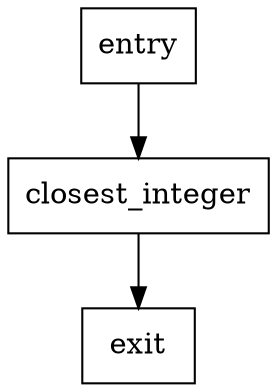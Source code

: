 digraph ControlFlowGraph {
    node [shape=rectangle]
    entry
    closest_integer
    exit

    entry -> closest_integer
    closest_integer -> exit
}